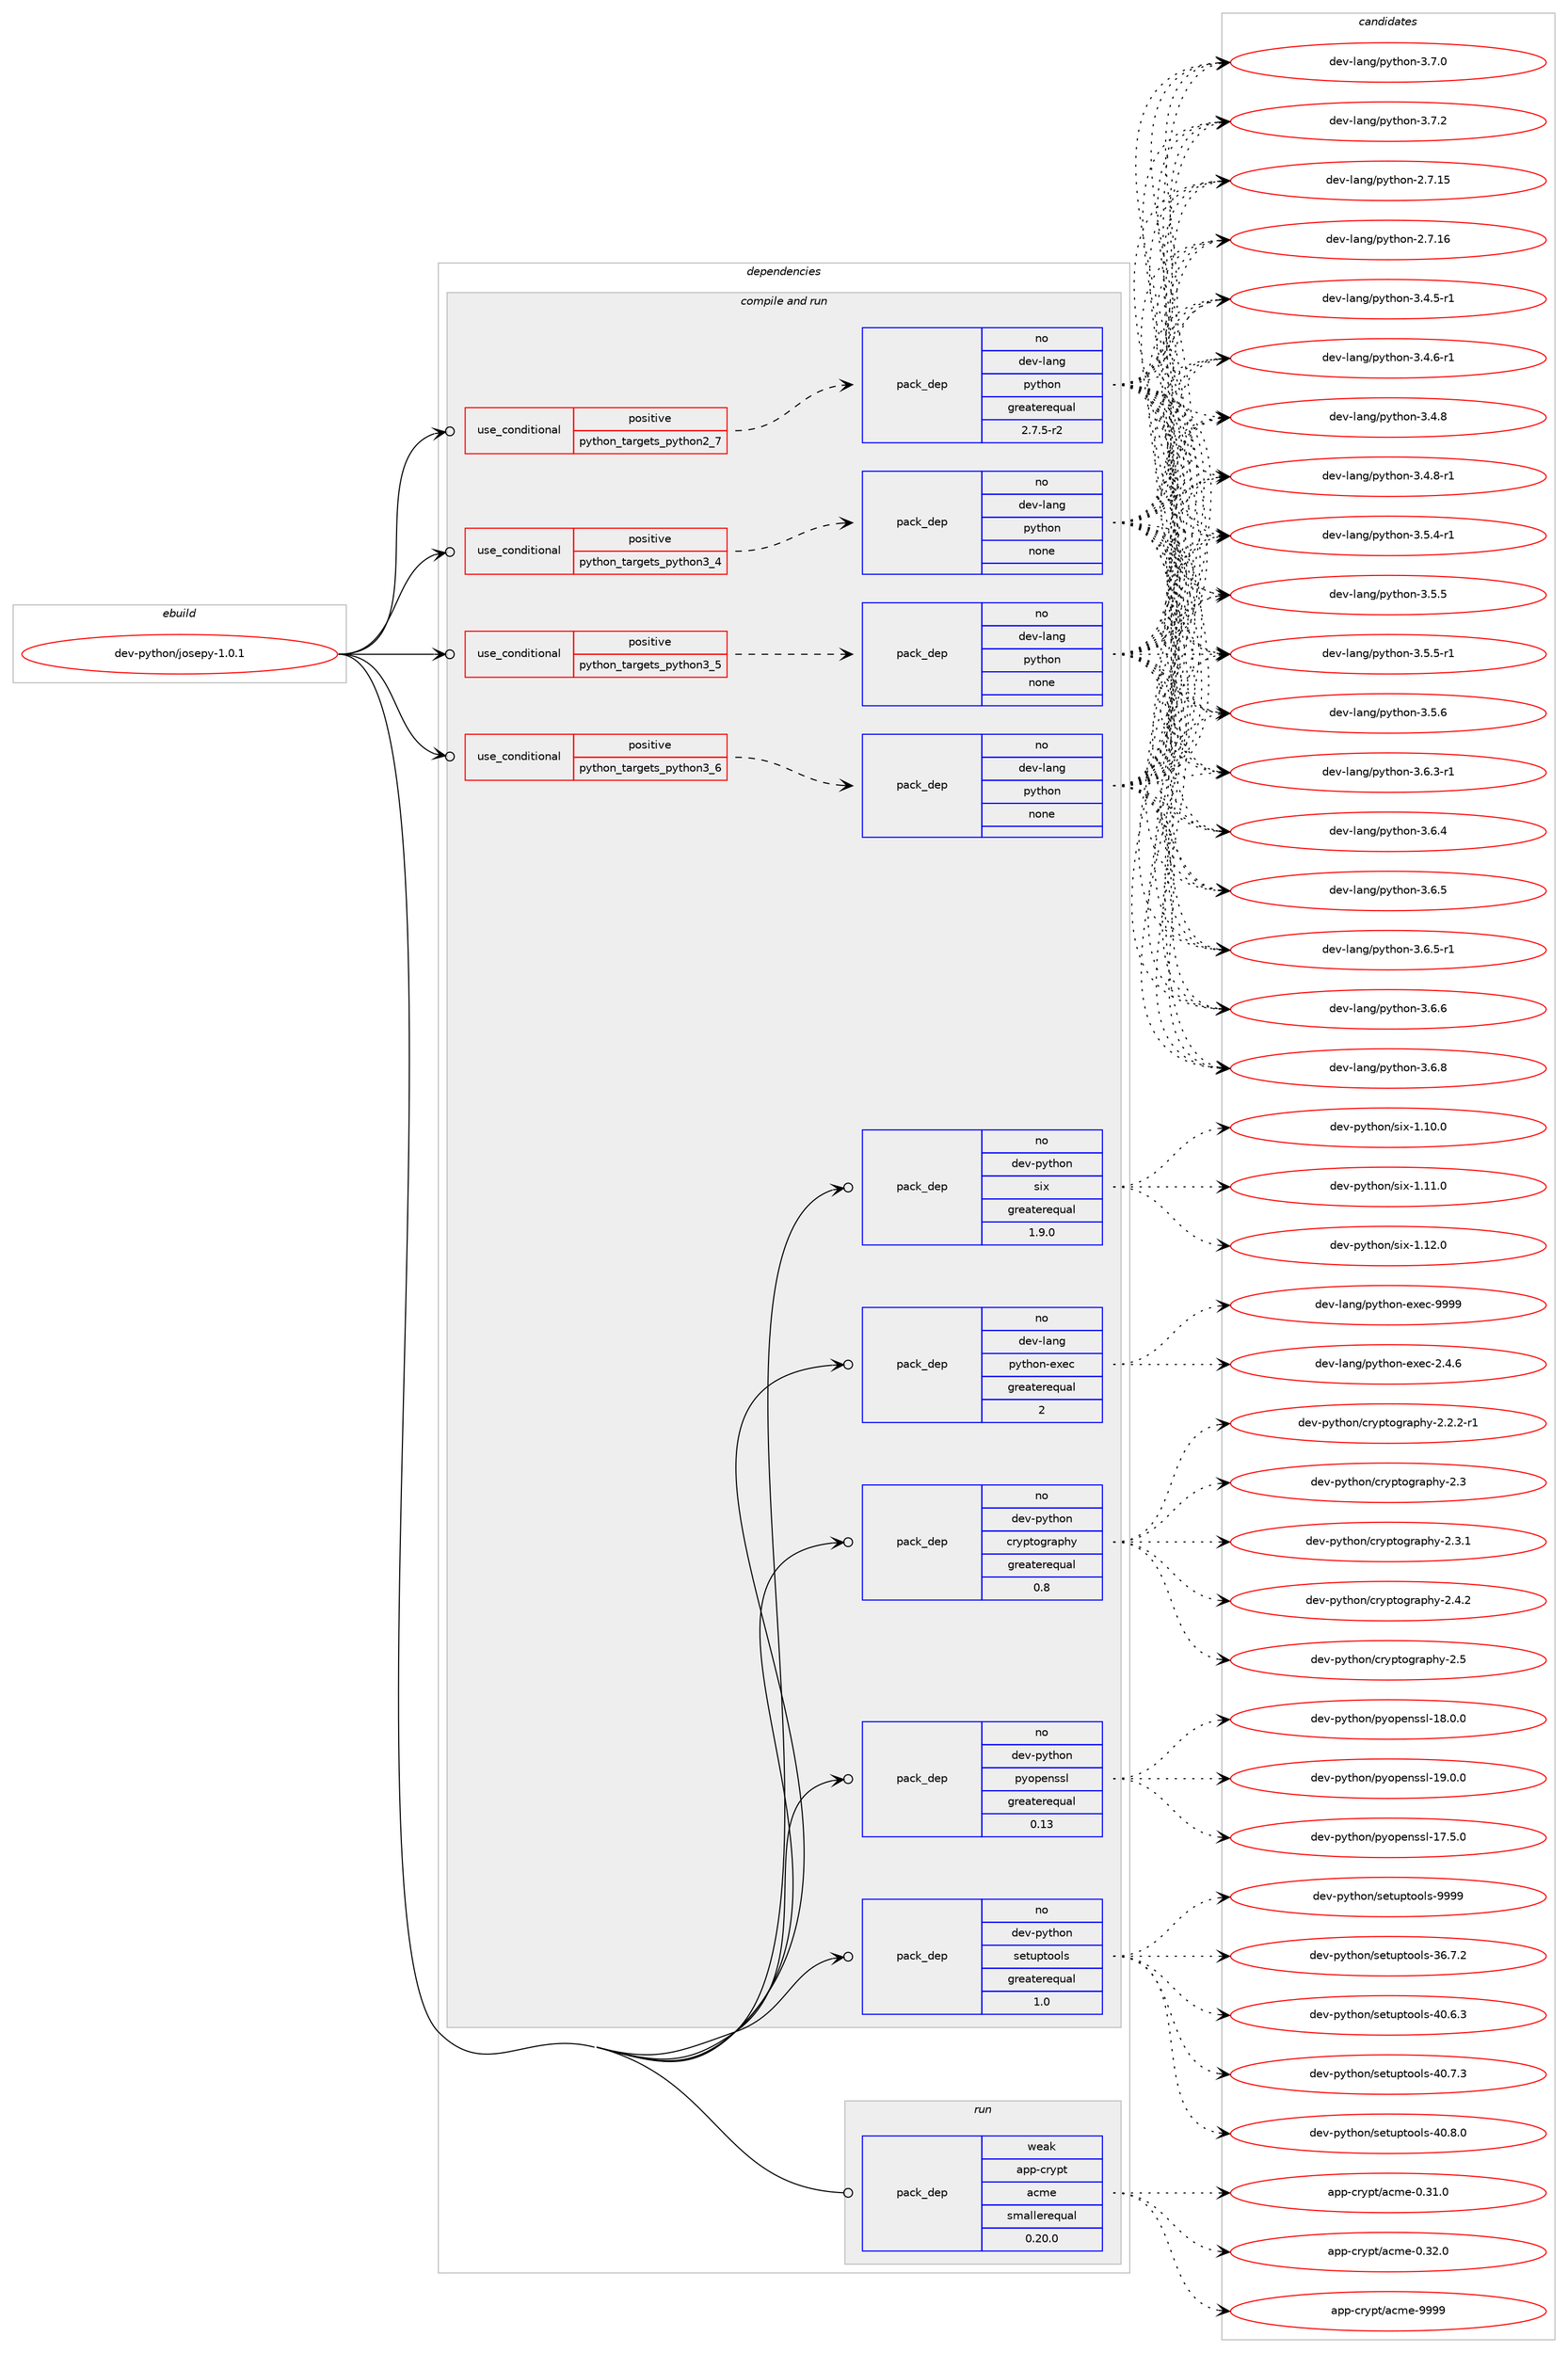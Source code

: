 digraph prolog {

# *************
# Graph options
# *************

newrank=true;
concentrate=true;
compound=true;
graph [rankdir=LR,fontname=Helvetica,fontsize=10,ranksep=1.5];#, ranksep=2.5, nodesep=0.2];
edge  [arrowhead=vee];
node  [fontname=Helvetica,fontsize=10];

# **********
# The ebuild
# **********

subgraph cluster_leftcol {
color=gray;
rank=same;
label=<<i>ebuild</i>>;
id [label="dev-python/josepy-1.0.1", color=red, width=4, href="../dev-python/josepy-1.0.1.svg"];
}

# ****************
# The dependencies
# ****************

subgraph cluster_midcol {
color=gray;
label=<<i>dependencies</i>>;
subgraph cluster_compile {
fillcolor="#eeeeee";
style=filled;
label=<<i>compile</i>>;
}
subgraph cluster_compileandrun {
fillcolor="#eeeeee";
style=filled;
label=<<i>compile and run</i>>;
subgraph cond376375 {
dependency1415577 [label=<<TABLE BORDER="0" CELLBORDER="1" CELLSPACING="0" CELLPADDING="4"><TR><TD ROWSPAN="3" CELLPADDING="10">use_conditional</TD></TR><TR><TD>positive</TD></TR><TR><TD>python_targets_python2_7</TD></TR></TABLE>>, shape=none, color=red];
subgraph pack1015930 {
dependency1415578 [label=<<TABLE BORDER="0" CELLBORDER="1" CELLSPACING="0" CELLPADDING="4" WIDTH="220"><TR><TD ROWSPAN="6" CELLPADDING="30">pack_dep</TD></TR><TR><TD WIDTH="110">no</TD></TR><TR><TD>dev-lang</TD></TR><TR><TD>python</TD></TR><TR><TD>greaterequal</TD></TR><TR><TD>2.7.5-r2</TD></TR></TABLE>>, shape=none, color=blue];
}
dependency1415577:e -> dependency1415578:w [weight=20,style="dashed",arrowhead="vee"];
}
id:e -> dependency1415577:w [weight=20,style="solid",arrowhead="odotvee"];
subgraph cond376376 {
dependency1415579 [label=<<TABLE BORDER="0" CELLBORDER="1" CELLSPACING="0" CELLPADDING="4"><TR><TD ROWSPAN="3" CELLPADDING="10">use_conditional</TD></TR><TR><TD>positive</TD></TR><TR><TD>python_targets_python3_4</TD></TR></TABLE>>, shape=none, color=red];
subgraph pack1015931 {
dependency1415580 [label=<<TABLE BORDER="0" CELLBORDER="1" CELLSPACING="0" CELLPADDING="4" WIDTH="220"><TR><TD ROWSPAN="6" CELLPADDING="30">pack_dep</TD></TR><TR><TD WIDTH="110">no</TD></TR><TR><TD>dev-lang</TD></TR><TR><TD>python</TD></TR><TR><TD>none</TD></TR><TR><TD></TD></TR></TABLE>>, shape=none, color=blue];
}
dependency1415579:e -> dependency1415580:w [weight=20,style="dashed",arrowhead="vee"];
}
id:e -> dependency1415579:w [weight=20,style="solid",arrowhead="odotvee"];
subgraph cond376377 {
dependency1415581 [label=<<TABLE BORDER="0" CELLBORDER="1" CELLSPACING="0" CELLPADDING="4"><TR><TD ROWSPAN="3" CELLPADDING="10">use_conditional</TD></TR><TR><TD>positive</TD></TR><TR><TD>python_targets_python3_5</TD></TR></TABLE>>, shape=none, color=red];
subgraph pack1015932 {
dependency1415582 [label=<<TABLE BORDER="0" CELLBORDER="1" CELLSPACING="0" CELLPADDING="4" WIDTH="220"><TR><TD ROWSPAN="6" CELLPADDING="30">pack_dep</TD></TR><TR><TD WIDTH="110">no</TD></TR><TR><TD>dev-lang</TD></TR><TR><TD>python</TD></TR><TR><TD>none</TD></TR><TR><TD></TD></TR></TABLE>>, shape=none, color=blue];
}
dependency1415581:e -> dependency1415582:w [weight=20,style="dashed",arrowhead="vee"];
}
id:e -> dependency1415581:w [weight=20,style="solid",arrowhead="odotvee"];
subgraph cond376378 {
dependency1415583 [label=<<TABLE BORDER="0" CELLBORDER="1" CELLSPACING="0" CELLPADDING="4"><TR><TD ROWSPAN="3" CELLPADDING="10">use_conditional</TD></TR><TR><TD>positive</TD></TR><TR><TD>python_targets_python3_6</TD></TR></TABLE>>, shape=none, color=red];
subgraph pack1015933 {
dependency1415584 [label=<<TABLE BORDER="0" CELLBORDER="1" CELLSPACING="0" CELLPADDING="4" WIDTH="220"><TR><TD ROWSPAN="6" CELLPADDING="30">pack_dep</TD></TR><TR><TD WIDTH="110">no</TD></TR><TR><TD>dev-lang</TD></TR><TR><TD>python</TD></TR><TR><TD>none</TD></TR><TR><TD></TD></TR></TABLE>>, shape=none, color=blue];
}
dependency1415583:e -> dependency1415584:w [weight=20,style="dashed",arrowhead="vee"];
}
id:e -> dependency1415583:w [weight=20,style="solid",arrowhead="odotvee"];
subgraph pack1015934 {
dependency1415585 [label=<<TABLE BORDER="0" CELLBORDER="1" CELLSPACING="0" CELLPADDING="4" WIDTH="220"><TR><TD ROWSPAN="6" CELLPADDING="30">pack_dep</TD></TR><TR><TD WIDTH="110">no</TD></TR><TR><TD>dev-lang</TD></TR><TR><TD>python-exec</TD></TR><TR><TD>greaterequal</TD></TR><TR><TD>2</TD></TR></TABLE>>, shape=none, color=blue];
}
id:e -> dependency1415585:w [weight=20,style="solid",arrowhead="odotvee"];
subgraph pack1015935 {
dependency1415586 [label=<<TABLE BORDER="0" CELLBORDER="1" CELLSPACING="0" CELLPADDING="4" WIDTH="220"><TR><TD ROWSPAN="6" CELLPADDING="30">pack_dep</TD></TR><TR><TD WIDTH="110">no</TD></TR><TR><TD>dev-python</TD></TR><TR><TD>cryptography</TD></TR><TR><TD>greaterequal</TD></TR><TR><TD>0.8</TD></TR></TABLE>>, shape=none, color=blue];
}
id:e -> dependency1415586:w [weight=20,style="solid",arrowhead="odotvee"];
subgraph pack1015936 {
dependency1415587 [label=<<TABLE BORDER="0" CELLBORDER="1" CELLSPACING="0" CELLPADDING="4" WIDTH="220"><TR><TD ROWSPAN="6" CELLPADDING="30">pack_dep</TD></TR><TR><TD WIDTH="110">no</TD></TR><TR><TD>dev-python</TD></TR><TR><TD>pyopenssl</TD></TR><TR><TD>greaterequal</TD></TR><TR><TD>0.13</TD></TR></TABLE>>, shape=none, color=blue];
}
id:e -> dependency1415587:w [weight=20,style="solid",arrowhead="odotvee"];
subgraph pack1015937 {
dependency1415588 [label=<<TABLE BORDER="0" CELLBORDER="1" CELLSPACING="0" CELLPADDING="4" WIDTH="220"><TR><TD ROWSPAN="6" CELLPADDING="30">pack_dep</TD></TR><TR><TD WIDTH="110">no</TD></TR><TR><TD>dev-python</TD></TR><TR><TD>setuptools</TD></TR><TR><TD>greaterequal</TD></TR><TR><TD>1.0</TD></TR></TABLE>>, shape=none, color=blue];
}
id:e -> dependency1415588:w [weight=20,style="solid",arrowhead="odotvee"];
subgraph pack1015938 {
dependency1415589 [label=<<TABLE BORDER="0" CELLBORDER="1" CELLSPACING="0" CELLPADDING="4" WIDTH="220"><TR><TD ROWSPAN="6" CELLPADDING="30">pack_dep</TD></TR><TR><TD WIDTH="110">no</TD></TR><TR><TD>dev-python</TD></TR><TR><TD>six</TD></TR><TR><TD>greaterequal</TD></TR><TR><TD>1.9.0</TD></TR></TABLE>>, shape=none, color=blue];
}
id:e -> dependency1415589:w [weight=20,style="solid",arrowhead="odotvee"];
}
subgraph cluster_run {
fillcolor="#eeeeee";
style=filled;
label=<<i>run</i>>;
subgraph pack1015939 {
dependency1415590 [label=<<TABLE BORDER="0" CELLBORDER="1" CELLSPACING="0" CELLPADDING="4" WIDTH="220"><TR><TD ROWSPAN="6" CELLPADDING="30">pack_dep</TD></TR><TR><TD WIDTH="110">weak</TD></TR><TR><TD>app-crypt</TD></TR><TR><TD>acme</TD></TR><TR><TD>smallerequal</TD></TR><TR><TD>0.20.0</TD></TR></TABLE>>, shape=none, color=blue];
}
id:e -> dependency1415590:w [weight=20,style="solid",arrowhead="odot"];
}
}

# **************
# The candidates
# **************

subgraph cluster_choices {
rank=same;
color=gray;
label=<<i>candidates</i>>;

subgraph choice1015930 {
color=black;
nodesep=1;
choice10010111845108971101034711212111610411111045504655464953 [label="dev-lang/python-2.7.15", color=red, width=4,href="../dev-lang/python-2.7.15.svg"];
choice10010111845108971101034711212111610411111045504655464954 [label="dev-lang/python-2.7.16", color=red, width=4,href="../dev-lang/python-2.7.16.svg"];
choice1001011184510897110103471121211161041111104551465246534511449 [label="dev-lang/python-3.4.5-r1", color=red, width=4,href="../dev-lang/python-3.4.5-r1.svg"];
choice1001011184510897110103471121211161041111104551465246544511449 [label="dev-lang/python-3.4.6-r1", color=red, width=4,href="../dev-lang/python-3.4.6-r1.svg"];
choice100101118451089711010347112121116104111110455146524656 [label="dev-lang/python-3.4.8", color=red, width=4,href="../dev-lang/python-3.4.8.svg"];
choice1001011184510897110103471121211161041111104551465246564511449 [label="dev-lang/python-3.4.8-r1", color=red, width=4,href="../dev-lang/python-3.4.8-r1.svg"];
choice1001011184510897110103471121211161041111104551465346524511449 [label="dev-lang/python-3.5.4-r1", color=red, width=4,href="../dev-lang/python-3.5.4-r1.svg"];
choice100101118451089711010347112121116104111110455146534653 [label="dev-lang/python-3.5.5", color=red, width=4,href="../dev-lang/python-3.5.5.svg"];
choice1001011184510897110103471121211161041111104551465346534511449 [label="dev-lang/python-3.5.5-r1", color=red, width=4,href="../dev-lang/python-3.5.5-r1.svg"];
choice100101118451089711010347112121116104111110455146534654 [label="dev-lang/python-3.5.6", color=red, width=4,href="../dev-lang/python-3.5.6.svg"];
choice1001011184510897110103471121211161041111104551465446514511449 [label="dev-lang/python-3.6.3-r1", color=red, width=4,href="../dev-lang/python-3.6.3-r1.svg"];
choice100101118451089711010347112121116104111110455146544652 [label="dev-lang/python-3.6.4", color=red, width=4,href="../dev-lang/python-3.6.4.svg"];
choice100101118451089711010347112121116104111110455146544653 [label="dev-lang/python-3.6.5", color=red, width=4,href="../dev-lang/python-3.6.5.svg"];
choice1001011184510897110103471121211161041111104551465446534511449 [label="dev-lang/python-3.6.5-r1", color=red, width=4,href="../dev-lang/python-3.6.5-r1.svg"];
choice100101118451089711010347112121116104111110455146544654 [label="dev-lang/python-3.6.6", color=red, width=4,href="../dev-lang/python-3.6.6.svg"];
choice100101118451089711010347112121116104111110455146544656 [label="dev-lang/python-3.6.8", color=red, width=4,href="../dev-lang/python-3.6.8.svg"];
choice100101118451089711010347112121116104111110455146554648 [label="dev-lang/python-3.7.0", color=red, width=4,href="../dev-lang/python-3.7.0.svg"];
choice100101118451089711010347112121116104111110455146554650 [label="dev-lang/python-3.7.2", color=red, width=4,href="../dev-lang/python-3.7.2.svg"];
dependency1415578:e -> choice10010111845108971101034711212111610411111045504655464953:w [style=dotted,weight="100"];
dependency1415578:e -> choice10010111845108971101034711212111610411111045504655464954:w [style=dotted,weight="100"];
dependency1415578:e -> choice1001011184510897110103471121211161041111104551465246534511449:w [style=dotted,weight="100"];
dependency1415578:e -> choice1001011184510897110103471121211161041111104551465246544511449:w [style=dotted,weight="100"];
dependency1415578:e -> choice100101118451089711010347112121116104111110455146524656:w [style=dotted,weight="100"];
dependency1415578:e -> choice1001011184510897110103471121211161041111104551465246564511449:w [style=dotted,weight="100"];
dependency1415578:e -> choice1001011184510897110103471121211161041111104551465346524511449:w [style=dotted,weight="100"];
dependency1415578:e -> choice100101118451089711010347112121116104111110455146534653:w [style=dotted,weight="100"];
dependency1415578:e -> choice1001011184510897110103471121211161041111104551465346534511449:w [style=dotted,weight="100"];
dependency1415578:e -> choice100101118451089711010347112121116104111110455146534654:w [style=dotted,weight="100"];
dependency1415578:e -> choice1001011184510897110103471121211161041111104551465446514511449:w [style=dotted,weight="100"];
dependency1415578:e -> choice100101118451089711010347112121116104111110455146544652:w [style=dotted,weight="100"];
dependency1415578:e -> choice100101118451089711010347112121116104111110455146544653:w [style=dotted,weight="100"];
dependency1415578:e -> choice1001011184510897110103471121211161041111104551465446534511449:w [style=dotted,weight="100"];
dependency1415578:e -> choice100101118451089711010347112121116104111110455146544654:w [style=dotted,weight="100"];
dependency1415578:e -> choice100101118451089711010347112121116104111110455146544656:w [style=dotted,weight="100"];
dependency1415578:e -> choice100101118451089711010347112121116104111110455146554648:w [style=dotted,weight="100"];
dependency1415578:e -> choice100101118451089711010347112121116104111110455146554650:w [style=dotted,weight="100"];
}
subgraph choice1015931 {
color=black;
nodesep=1;
choice10010111845108971101034711212111610411111045504655464953 [label="dev-lang/python-2.7.15", color=red, width=4,href="../dev-lang/python-2.7.15.svg"];
choice10010111845108971101034711212111610411111045504655464954 [label="dev-lang/python-2.7.16", color=red, width=4,href="../dev-lang/python-2.7.16.svg"];
choice1001011184510897110103471121211161041111104551465246534511449 [label="dev-lang/python-3.4.5-r1", color=red, width=4,href="../dev-lang/python-3.4.5-r1.svg"];
choice1001011184510897110103471121211161041111104551465246544511449 [label="dev-lang/python-3.4.6-r1", color=red, width=4,href="../dev-lang/python-3.4.6-r1.svg"];
choice100101118451089711010347112121116104111110455146524656 [label="dev-lang/python-3.4.8", color=red, width=4,href="../dev-lang/python-3.4.8.svg"];
choice1001011184510897110103471121211161041111104551465246564511449 [label="dev-lang/python-3.4.8-r1", color=red, width=4,href="../dev-lang/python-3.4.8-r1.svg"];
choice1001011184510897110103471121211161041111104551465346524511449 [label="dev-lang/python-3.5.4-r1", color=red, width=4,href="../dev-lang/python-3.5.4-r1.svg"];
choice100101118451089711010347112121116104111110455146534653 [label="dev-lang/python-3.5.5", color=red, width=4,href="../dev-lang/python-3.5.5.svg"];
choice1001011184510897110103471121211161041111104551465346534511449 [label="dev-lang/python-3.5.5-r1", color=red, width=4,href="../dev-lang/python-3.5.5-r1.svg"];
choice100101118451089711010347112121116104111110455146534654 [label="dev-lang/python-3.5.6", color=red, width=4,href="../dev-lang/python-3.5.6.svg"];
choice1001011184510897110103471121211161041111104551465446514511449 [label="dev-lang/python-3.6.3-r1", color=red, width=4,href="../dev-lang/python-3.6.3-r1.svg"];
choice100101118451089711010347112121116104111110455146544652 [label="dev-lang/python-3.6.4", color=red, width=4,href="../dev-lang/python-3.6.4.svg"];
choice100101118451089711010347112121116104111110455146544653 [label="dev-lang/python-3.6.5", color=red, width=4,href="../dev-lang/python-3.6.5.svg"];
choice1001011184510897110103471121211161041111104551465446534511449 [label="dev-lang/python-3.6.5-r1", color=red, width=4,href="../dev-lang/python-3.6.5-r1.svg"];
choice100101118451089711010347112121116104111110455146544654 [label="dev-lang/python-3.6.6", color=red, width=4,href="../dev-lang/python-3.6.6.svg"];
choice100101118451089711010347112121116104111110455146544656 [label="dev-lang/python-3.6.8", color=red, width=4,href="../dev-lang/python-3.6.8.svg"];
choice100101118451089711010347112121116104111110455146554648 [label="dev-lang/python-3.7.0", color=red, width=4,href="../dev-lang/python-3.7.0.svg"];
choice100101118451089711010347112121116104111110455146554650 [label="dev-lang/python-3.7.2", color=red, width=4,href="../dev-lang/python-3.7.2.svg"];
dependency1415580:e -> choice10010111845108971101034711212111610411111045504655464953:w [style=dotted,weight="100"];
dependency1415580:e -> choice10010111845108971101034711212111610411111045504655464954:w [style=dotted,weight="100"];
dependency1415580:e -> choice1001011184510897110103471121211161041111104551465246534511449:w [style=dotted,weight="100"];
dependency1415580:e -> choice1001011184510897110103471121211161041111104551465246544511449:w [style=dotted,weight="100"];
dependency1415580:e -> choice100101118451089711010347112121116104111110455146524656:w [style=dotted,weight="100"];
dependency1415580:e -> choice1001011184510897110103471121211161041111104551465246564511449:w [style=dotted,weight="100"];
dependency1415580:e -> choice1001011184510897110103471121211161041111104551465346524511449:w [style=dotted,weight="100"];
dependency1415580:e -> choice100101118451089711010347112121116104111110455146534653:w [style=dotted,weight="100"];
dependency1415580:e -> choice1001011184510897110103471121211161041111104551465346534511449:w [style=dotted,weight="100"];
dependency1415580:e -> choice100101118451089711010347112121116104111110455146534654:w [style=dotted,weight="100"];
dependency1415580:e -> choice1001011184510897110103471121211161041111104551465446514511449:w [style=dotted,weight="100"];
dependency1415580:e -> choice100101118451089711010347112121116104111110455146544652:w [style=dotted,weight="100"];
dependency1415580:e -> choice100101118451089711010347112121116104111110455146544653:w [style=dotted,weight="100"];
dependency1415580:e -> choice1001011184510897110103471121211161041111104551465446534511449:w [style=dotted,weight="100"];
dependency1415580:e -> choice100101118451089711010347112121116104111110455146544654:w [style=dotted,weight="100"];
dependency1415580:e -> choice100101118451089711010347112121116104111110455146544656:w [style=dotted,weight="100"];
dependency1415580:e -> choice100101118451089711010347112121116104111110455146554648:w [style=dotted,weight="100"];
dependency1415580:e -> choice100101118451089711010347112121116104111110455146554650:w [style=dotted,weight="100"];
}
subgraph choice1015932 {
color=black;
nodesep=1;
choice10010111845108971101034711212111610411111045504655464953 [label="dev-lang/python-2.7.15", color=red, width=4,href="../dev-lang/python-2.7.15.svg"];
choice10010111845108971101034711212111610411111045504655464954 [label="dev-lang/python-2.7.16", color=red, width=4,href="../dev-lang/python-2.7.16.svg"];
choice1001011184510897110103471121211161041111104551465246534511449 [label="dev-lang/python-3.4.5-r1", color=red, width=4,href="../dev-lang/python-3.4.5-r1.svg"];
choice1001011184510897110103471121211161041111104551465246544511449 [label="dev-lang/python-3.4.6-r1", color=red, width=4,href="../dev-lang/python-3.4.6-r1.svg"];
choice100101118451089711010347112121116104111110455146524656 [label="dev-lang/python-3.4.8", color=red, width=4,href="../dev-lang/python-3.4.8.svg"];
choice1001011184510897110103471121211161041111104551465246564511449 [label="dev-lang/python-3.4.8-r1", color=red, width=4,href="../dev-lang/python-3.4.8-r1.svg"];
choice1001011184510897110103471121211161041111104551465346524511449 [label="dev-lang/python-3.5.4-r1", color=red, width=4,href="../dev-lang/python-3.5.4-r1.svg"];
choice100101118451089711010347112121116104111110455146534653 [label="dev-lang/python-3.5.5", color=red, width=4,href="../dev-lang/python-3.5.5.svg"];
choice1001011184510897110103471121211161041111104551465346534511449 [label="dev-lang/python-3.5.5-r1", color=red, width=4,href="../dev-lang/python-3.5.5-r1.svg"];
choice100101118451089711010347112121116104111110455146534654 [label="dev-lang/python-3.5.6", color=red, width=4,href="../dev-lang/python-3.5.6.svg"];
choice1001011184510897110103471121211161041111104551465446514511449 [label="dev-lang/python-3.6.3-r1", color=red, width=4,href="../dev-lang/python-3.6.3-r1.svg"];
choice100101118451089711010347112121116104111110455146544652 [label="dev-lang/python-3.6.4", color=red, width=4,href="../dev-lang/python-3.6.4.svg"];
choice100101118451089711010347112121116104111110455146544653 [label="dev-lang/python-3.6.5", color=red, width=4,href="../dev-lang/python-3.6.5.svg"];
choice1001011184510897110103471121211161041111104551465446534511449 [label="dev-lang/python-3.6.5-r1", color=red, width=4,href="../dev-lang/python-3.6.5-r1.svg"];
choice100101118451089711010347112121116104111110455146544654 [label="dev-lang/python-3.6.6", color=red, width=4,href="../dev-lang/python-3.6.6.svg"];
choice100101118451089711010347112121116104111110455146544656 [label="dev-lang/python-3.6.8", color=red, width=4,href="../dev-lang/python-3.6.8.svg"];
choice100101118451089711010347112121116104111110455146554648 [label="dev-lang/python-3.7.0", color=red, width=4,href="../dev-lang/python-3.7.0.svg"];
choice100101118451089711010347112121116104111110455146554650 [label="dev-lang/python-3.7.2", color=red, width=4,href="../dev-lang/python-3.7.2.svg"];
dependency1415582:e -> choice10010111845108971101034711212111610411111045504655464953:w [style=dotted,weight="100"];
dependency1415582:e -> choice10010111845108971101034711212111610411111045504655464954:w [style=dotted,weight="100"];
dependency1415582:e -> choice1001011184510897110103471121211161041111104551465246534511449:w [style=dotted,weight="100"];
dependency1415582:e -> choice1001011184510897110103471121211161041111104551465246544511449:w [style=dotted,weight="100"];
dependency1415582:e -> choice100101118451089711010347112121116104111110455146524656:w [style=dotted,weight="100"];
dependency1415582:e -> choice1001011184510897110103471121211161041111104551465246564511449:w [style=dotted,weight="100"];
dependency1415582:e -> choice1001011184510897110103471121211161041111104551465346524511449:w [style=dotted,weight="100"];
dependency1415582:e -> choice100101118451089711010347112121116104111110455146534653:w [style=dotted,weight="100"];
dependency1415582:e -> choice1001011184510897110103471121211161041111104551465346534511449:w [style=dotted,weight="100"];
dependency1415582:e -> choice100101118451089711010347112121116104111110455146534654:w [style=dotted,weight="100"];
dependency1415582:e -> choice1001011184510897110103471121211161041111104551465446514511449:w [style=dotted,weight="100"];
dependency1415582:e -> choice100101118451089711010347112121116104111110455146544652:w [style=dotted,weight="100"];
dependency1415582:e -> choice100101118451089711010347112121116104111110455146544653:w [style=dotted,weight="100"];
dependency1415582:e -> choice1001011184510897110103471121211161041111104551465446534511449:w [style=dotted,weight="100"];
dependency1415582:e -> choice100101118451089711010347112121116104111110455146544654:w [style=dotted,weight="100"];
dependency1415582:e -> choice100101118451089711010347112121116104111110455146544656:w [style=dotted,weight="100"];
dependency1415582:e -> choice100101118451089711010347112121116104111110455146554648:w [style=dotted,weight="100"];
dependency1415582:e -> choice100101118451089711010347112121116104111110455146554650:w [style=dotted,weight="100"];
}
subgraph choice1015933 {
color=black;
nodesep=1;
choice10010111845108971101034711212111610411111045504655464953 [label="dev-lang/python-2.7.15", color=red, width=4,href="../dev-lang/python-2.7.15.svg"];
choice10010111845108971101034711212111610411111045504655464954 [label="dev-lang/python-2.7.16", color=red, width=4,href="../dev-lang/python-2.7.16.svg"];
choice1001011184510897110103471121211161041111104551465246534511449 [label="dev-lang/python-3.4.5-r1", color=red, width=4,href="../dev-lang/python-3.4.5-r1.svg"];
choice1001011184510897110103471121211161041111104551465246544511449 [label="dev-lang/python-3.4.6-r1", color=red, width=4,href="../dev-lang/python-3.4.6-r1.svg"];
choice100101118451089711010347112121116104111110455146524656 [label="dev-lang/python-3.4.8", color=red, width=4,href="../dev-lang/python-3.4.8.svg"];
choice1001011184510897110103471121211161041111104551465246564511449 [label="dev-lang/python-3.4.8-r1", color=red, width=4,href="../dev-lang/python-3.4.8-r1.svg"];
choice1001011184510897110103471121211161041111104551465346524511449 [label="dev-lang/python-3.5.4-r1", color=red, width=4,href="../dev-lang/python-3.5.4-r1.svg"];
choice100101118451089711010347112121116104111110455146534653 [label="dev-lang/python-3.5.5", color=red, width=4,href="../dev-lang/python-3.5.5.svg"];
choice1001011184510897110103471121211161041111104551465346534511449 [label="dev-lang/python-3.5.5-r1", color=red, width=4,href="../dev-lang/python-3.5.5-r1.svg"];
choice100101118451089711010347112121116104111110455146534654 [label="dev-lang/python-3.5.6", color=red, width=4,href="../dev-lang/python-3.5.6.svg"];
choice1001011184510897110103471121211161041111104551465446514511449 [label="dev-lang/python-3.6.3-r1", color=red, width=4,href="../dev-lang/python-3.6.3-r1.svg"];
choice100101118451089711010347112121116104111110455146544652 [label="dev-lang/python-3.6.4", color=red, width=4,href="../dev-lang/python-3.6.4.svg"];
choice100101118451089711010347112121116104111110455146544653 [label="dev-lang/python-3.6.5", color=red, width=4,href="../dev-lang/python-3.6.5.svg"];
choice1001011184510897110103471121211161041111104551465446534511449 [label="dev-lang/python-3.6.5-r1", color=red, width=4,href="../dev-lang/python-3.6.5-r1.svg"];
choice100101118451089711010347112121116104111110455146544654 [label="dev-lang/python-3.6.6", color=red, width=4,href="../dev-lang/python-3.6.6.svg"];
choice100101118451089711010347112121116104111110455146544656 [label="dev-lang/python-3.6.8", color=red, width=4,href="../dev-lang/python-3.6.8.svg"];
choice100101118451089711010347112121116104111110455146554648 [label="dev-lang/python-3.7.0", color=red, width=4,href="../dev-lang/python-3.7.0.svg"];
choice100101118451089711010347112121116104111110455146554650 [label="dev-lang/python-3.7.2", color=red, width=4,href="../dev-lang/python-3.7.2.svg"];
dependency1415584:e -> choice10010111845108971101034711212111610411111045504655464953:w [style=dotted,weight="100"];
dependency1415584:e -> choice10010111845108971101034711212111610411111045504655464954:w [style=dotted,weight="100"];
dependency1415584:e -> choice1001011184510897110103471121211161041111104551465246534511449:w [style=dotted,weight="100"];
dependency1415584:e -> choice1001011184510897110103471121211161041111104551465246544511449:w [style=dotted,weight="100"];
dependency1415584:e -> choice100101118451089711010347112121116104111110455146524656:w [style=dotted,weight="100"];
dependency1415584:e -> choice1001011184510897110103471121211161041111104551465246564511449:w [style=dotted,weight="100"];
dependency1415584:e -> choice1001011184510897110103471121211161041111104551465346524511449:w [style=dotted,weight="100"];
dependency1415584:e -> choice100101118451089711010347112121116104111110455146534653:w [style=dotted,weight="100"];
dependency1415584:e -> choice1001011184510897110103471121211161041111104551465346534511449:w [style=dotted,weight="100"];
dependency1415584:e -> choice100101118451089711010347112121116104111110455146534654:w [style=dotted,weight="100"];
dependency1415584:e -> choice1001011184510897110103471121211161041111104551465446514511449:w [style=dotted,weight="100"];
dependency1415584:e -> choice100101118451089711010347112121116104111110455146544652:w [style=dotted,weight="100"];
dependency1415584:e -> choice100101118451089711010347112121116104111110455146544653:w [style=dotted,weight="100"];
dependency1415584:e -> choice1001011184510897110103471121211161041111104551465446534511449:w [style=dotted,weight="100"];
dependency1415584:e -> choice100101118451089711010347112121116104111110455146544654:w [style=dotted,weight="100"];
dependency1415584:e -> choice100101118451089711010347112121116104111110455146544656:w [style=dotted,weight="100"];
dependency1415584:e -> choice100101118451089711010347112121116104111110455146554648:w [style=dotted,weight="100"];
dependency1415584:e -> choice100101118451089711010347112121116104111110455146554650:w [style=dotted,weight="100"];
}
subgraph choice1015934 {
color=black;
nodesep=1;
choice1001011184510897110103471121211161041111104510112010199455046524654 [label="dev-lang/python-exec-2.4.6", color=red, width=4,href="../dev-lang/python-exec-2.4.6.svg"];
choice10010111845108971101034711212111610411111045101120101994557575757 [label="dev-lang/python-exec-9999", color=red, width=4,href="../dev-lang/python-exec-9999.svg"];
dependency1415585:e -> choice1001011184510897110103471121211161041111104510112010199455046524654:w [style=dotted,weight="100"];
dependency1415585:e -> choice10010111845108971101034711212111610411111045101120101994557575757:w [style=dotted,weight="100"];
}
subgraph choice1015935 {
color=black;
nodesep=1;
choice100101118451121211161041111104799114121112116111103114971121041214550465046504511449 [label="dev-python/cryptography-2.2.2-r1", color=red, width=4,href="../dev-python/cryptography-2.2.2-r1.svg"];
choice1001011184511212111610411111047991141211121161111031149711210412145504651 [label="dev-python/cryptography-2.3", color=red, width=4,href="../dev-python/cryptography-2.3.svg"];
choice10010111845112121116104111110479911412111211611110311497112104121455046514649 [label="dev-python/cryptography-2.3.1", color=red, width=4,href="../dev-python/cryptography-2.3.1.svg"];
choice10010111845112121116104111110479911412111211611110311497112104121455046524650 [label="dev-python/cryptography-2.4.2", color=red, width=4,href="../dev-python/cryptography-2.4.2.svg"];
choice1001011184511212111610411111047991141211121161111031149711210412145504653 [label="dev-python/cryptography-2.5", color=red, width=4,href="../dev-python/cryptography-2.5.svg"];
dependency1415586:e -> choice100101118451121211161041111104799114121112116111103114971121041214550465046504511449:w [style=dotted,weight="100"];
dependency1415586:e -> choice1001011184511212111610411111047991141211121161111031149711210412145504651:w [style=dotted,weight="100"];
dependency1415586:e -> choice10010111845112121116104111110479911412111211611110311497112104121455046514649:w [style=dotted,weight="100"];
dependency1415586:e -> choice10010111845112121116104111110479911412111211611110311497112104121455046524650:w [style=dotted,weight="100"];
dependency1415586:e -> choice1001011184511212111610411111047991141211121161111031149711210412145504653:w [style=dotted,weight="100"];
}
subgraph choice1015936 {
color=black;
nodesep=1;
choice100101118451121211161041111104711212111111210111011511510845495546534648 [label="dev-python/pyopenssl-17.5.0", color=red, width=4,href="../dev-python/pyopenssl-17.5.0.svg"];
choice100101118451121211161041111104711212111111210111011511510845495646484648 [label="dev-python/pyopenssl-18.0.0", color=red, width=4,href="../dev-python/pyopenssl-18.0.0.svg"];
choice100101118451121211161041111104711212111111210111011511510845495746484648 [label="dev-python/pyopenssl-19.0.0", color=red, width=4,href="../dev-python/pyopenssl-19.0.0.svg"];
dependency1415587:e -> choice100101118451121211161041111104711212111111210111011511510845495546534648:w [style=dotted,weight="100"];
dependency1415587:e -> choice100101118451121211161041111104711212111111210111011511510845495646484648:w [style=dotted,weight="100"];
dependency1415587:e -> choice100101118451121211161041111104711212111111210111011511510845495746484648:w [style=dotted,weight="100"];
}
subgraph choice1015937 {
color=black;
nodesep=1;
choice100101118451121211161041111104711510111611711211611111110811545515446554650 [label="dev-python/setuptools-36.7.2", color=red, width=4,href="../dev-python/setuptools-36.7.2.svg"];
choice100101118451121211161041111104711510111611711211611111110811545524846544651 [label="dev-python/setuptools-40.6.3", color=red, width=4,href="../dev-python/setuptools-40.6.3.svg"];
choice100101118451121211161041111104711510111611711211611111110811545524846554651 [label="dev-python/setuptools-40.7.3", color=red, width=4,href="../dev-python/setuptools-40.7.3.svg"];
choice100101118451121211161041111104711510111611711211611111110811545524846564648 [label="dev-python/setuptools-40.8.0", color=red, width=4,href="../dev-python/setuptools-40.8.0.svg"];
choice10010111845112121116104111110471151011161171121161111111081154557575757 [label="dev-python/setuptools-9999", color=red, width=4,href="../dev-python/setuptools-9999.svg"];
dependency1415588:e -> choice100101118451121211161041111104711510111611711211611111110811545515446554650:w [style=dotted,weight="100"];
dependency1415588:e -> choice100101118451121211161041111104711510111611711211611111110811545524846544651:w [style=dotted,weight="100"];
dependency1415588:e -> choice100101118451121211161041111104711510111611711211611111110811545524846554651:w [style=dotted,weight="100"];
dependency1415588:e -> choice100101118451121211161041111104711510111611711211611111110811545524846564648:w [style=dotted,weight="100"];
dependency1415588:e -> choice10010111845112121116104111110471151011161171121161111111081154557575757:w [style=dotted,weight="100"];
}
subgraph choice1015938 {
color=black;
nodesep=1;
choice100101118451121211161041111104711510512045494649484648 [label="dev-python/six-1.10.0", color=red, width=4,href="../dev-python/six-1.10.0.svg"];
choice100101118451121211161041111104711510512045494649494648 [label="dev-python/six-1.11.0", color=red, width=4,href="../dev-python/six-1.11.0.svg"];
choice100101118451121211161041111104711510512045494649504648 [label="dev-python/six-1.12.0", color=red, width=4,href="../dev-python/six-1.12.0.svg"];
dependency1415589:e -> choice100101118451121211161041111104711510512045494649484648:w [style=dotted,weight="100"];
dependency1415589:e -> choice100101118451121211161041111104711510512045494649494648:w [style=dotted,weight="100"];
dependency1415589:e -> choice100101118451121211161041111104711510512045494649504648:w [style=dotted,weight="100"];
}
subgraph choice1015939 {
color=black;
nodesep=1;
choice97112112459911412111211647979910910145484651494648 [label="app-crypt/acme-0.31.0", color=red, width=4,href="../app-crypt/acme-0.31.0.svg"];
choice97112112459911412111211647979910910145484651504648 [label="app-crypt/acme-0.32.0", color=red, width=4,href="../app-crypt/acme-0.32.0.svg"];
choice9711211245991141211121164797991091014557575757 [label="app-crypt/acme-9999", color=red, width=4,href="../app-crypt/acme-9999.svg"];
dependency1415590:e -> choice97112112459911412111211647979910910145484651494648:w [style=dotted,weight="100"];
dependency1415590:e -> choice97112112459911412111211647979910910145484651504648:w [style=dotted,weight="100"];
dependency1415590:e -> choice9711211245991141211121164797991091014557575757:w [style=dotted,weight="100"];
}
}

}

